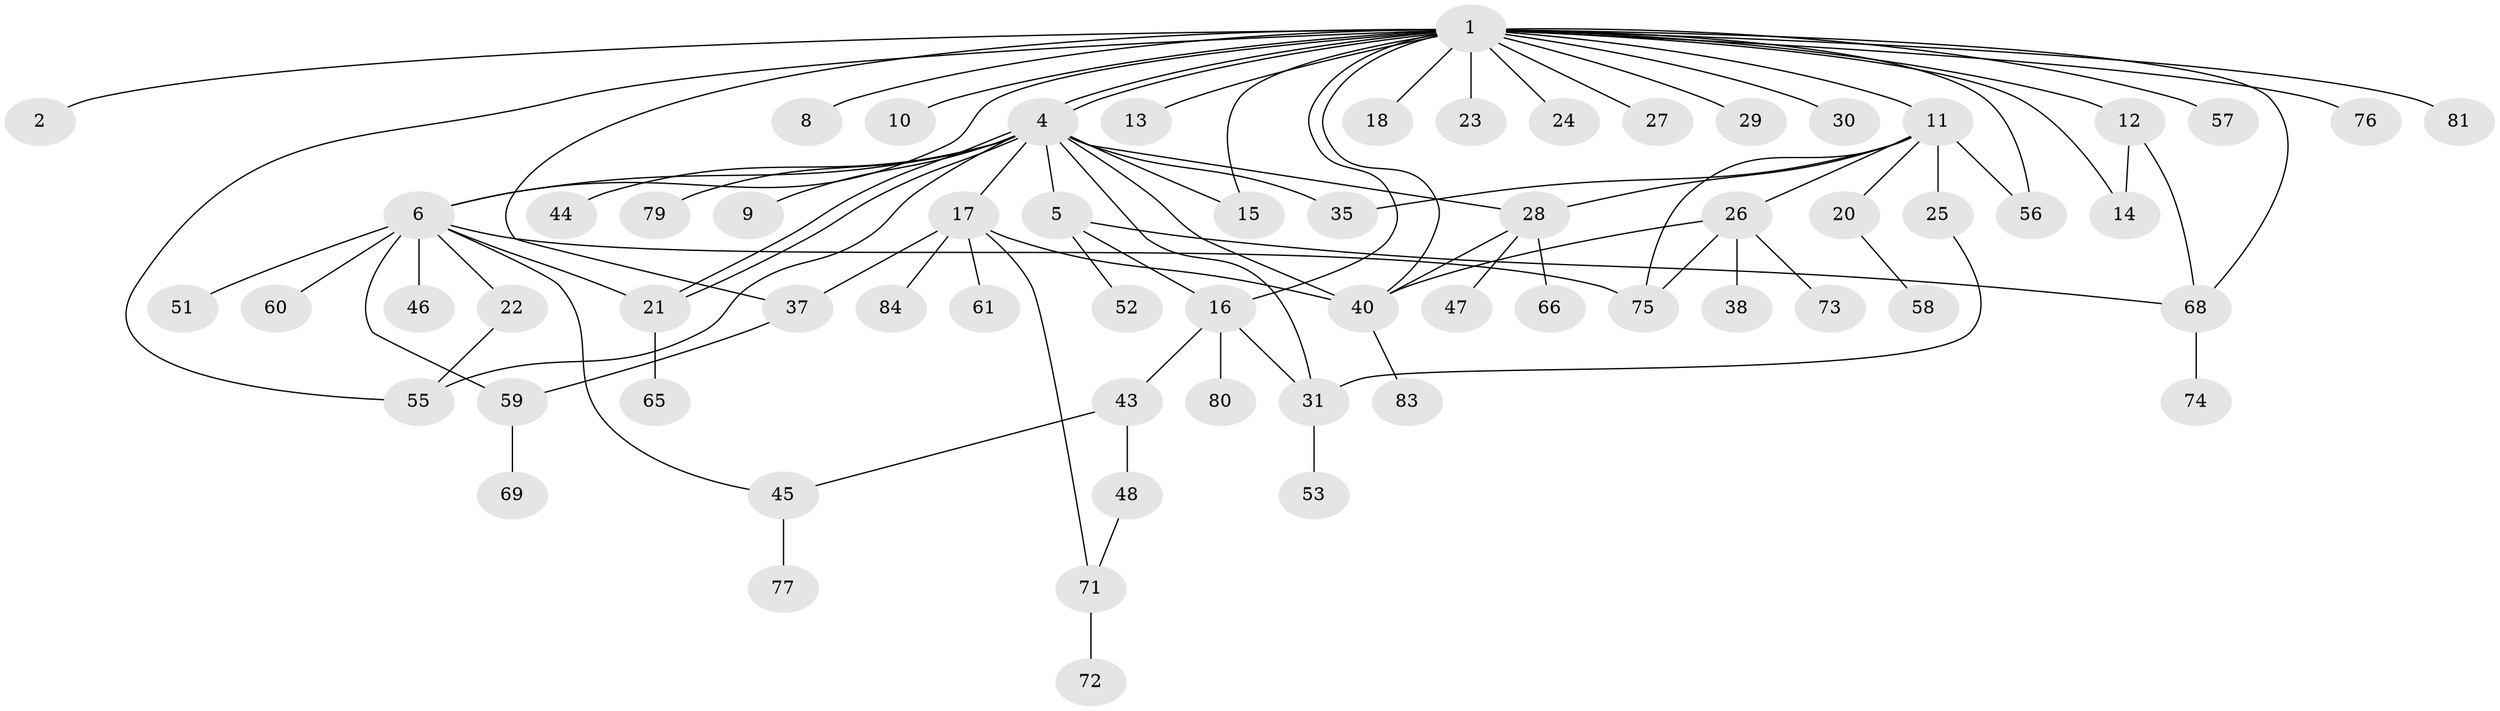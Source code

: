 // original degree distribution, {22: 0.011627906976744186, 1: 0.5116279069767442, 7: 0.023255813953488372, 17: 0.011627906976744186, 6: 0.023255813953488372, 11: 0.011627906976744186, 2: 0.1744186046511628, 8: 0.011627906976744186, 4: 0.05813953488372093, 3: 0.11627906976744186, 5: 0.046511627906976744}
// Generated by graph-tools (version 1.1) at 2025/11/02/27/25 16:11:13]
// undirected, 64 vertices, 89 edges
graph export_dot {
graph [start="1"]
  node [color=gray90,style=filled];
  1 [super="+3"];
  2;
  4 [super="+7"];
  5 [super="+19"];
  6 [super="+86"];
  8 [super="+67"];
  9;
  10;
  11 [super="+39"];
  12 [super="+62"];
  13;
  14;
  15;
  16 [super="+34"];
  17;
  18;
  20 [super="+41"];
  21 [super="+63"];
  22;
  23;
  24;
  25;
  26 [super="+32"];
  27;
  28 [super="+36"];
  29;
  30;
  31 [super="+33"];
  35 [super="+49"];
  37 [super="+50"];
  38;
  40 [super="+42"];
  43 [super="+78"];
  44;
  45;
  46;
  47 [super="+54"];
  48;
  51;
  52;
  53;
  55 [super="+70"];
  56;
  57;
  58;
  59 [super="+64"];
  60;
  61;
  65;
  66;
  68;
  69;
  71;
  72 [super="+85"];
  73;
  74;
  75 [super="+82"];
  76;
  77;
  79;
  80;
  81;
  83;
  84;
  1 -- 2;
  1 -- 4;
  1 -- 4;
  1 -- 6;
  1 -- 8;
  1 -- 10;
  1 -- 13;
  1 -- 14;
  1 -- 15;
  1 -- 18;
  1 -- 23 [weight=2];
  1 -- 24;
  1 -- 27;
  1 -- 30;
  1 -- 37;
  1 -- 55;
  1 -- 56;
  1 -- 68;
  1 -- 76;
  1 -- 81;
  1 -- 16;
  1 -- 57;
  1 -- 11;
  1 -- 12;
  1 -- 29;
  1 -- 40;
  4 -- 5;
  4 -- 6;
  4 -- 9;
  4 -- 15;
  4 -- 17;
  4 -- 21;
  4 -- 21;
  4 -- 28;
  4 -- 31;
  4 -- 35;
  4 -- 44;
  4 -- 79;
  4 -- 55;
  4 -- 40;
  5 -- 16 [weight=2];
  5 -- 52;
  5 -- 68;
  6 -- 21;
  6 -- 22;
  6 -- 45;
  6 -- 46;
  6 -- 51;
  6 -- 59;
  6 -- 60;
  6 -- 75;
  11 -- 20;
  11 -- 25;
  11 -- 26;
  11 -- 35;
  11 -- 56;
  11 -- 28;
  11 -- 75;
  12 -- 14;
  12 -- 68;
  16 -- 80;
  16 -- 43;
  16 -- 31;
  17 -- 37;
  17 -- 61;
  17 -- 71;
  17 -- 84;
  17 -- 40;
  20 -- 58;
  21 -- 65;
  22 -- 55;
  25 -- 31;
  26 -- 38;
  26 -- 73;
  26 -- 75;
  26 -- 40;
  28 -- 66;
  28 -- 40;
  28 -- 47;
  31 -- 53;
  37 -- 59;
  40 -- 83;
  43 -- 48;
  43 -- 45;
  45 -- 77;
  48 -- 71;
  59 -- 69;
  68 -- 74;
  71 -- 72;
}
